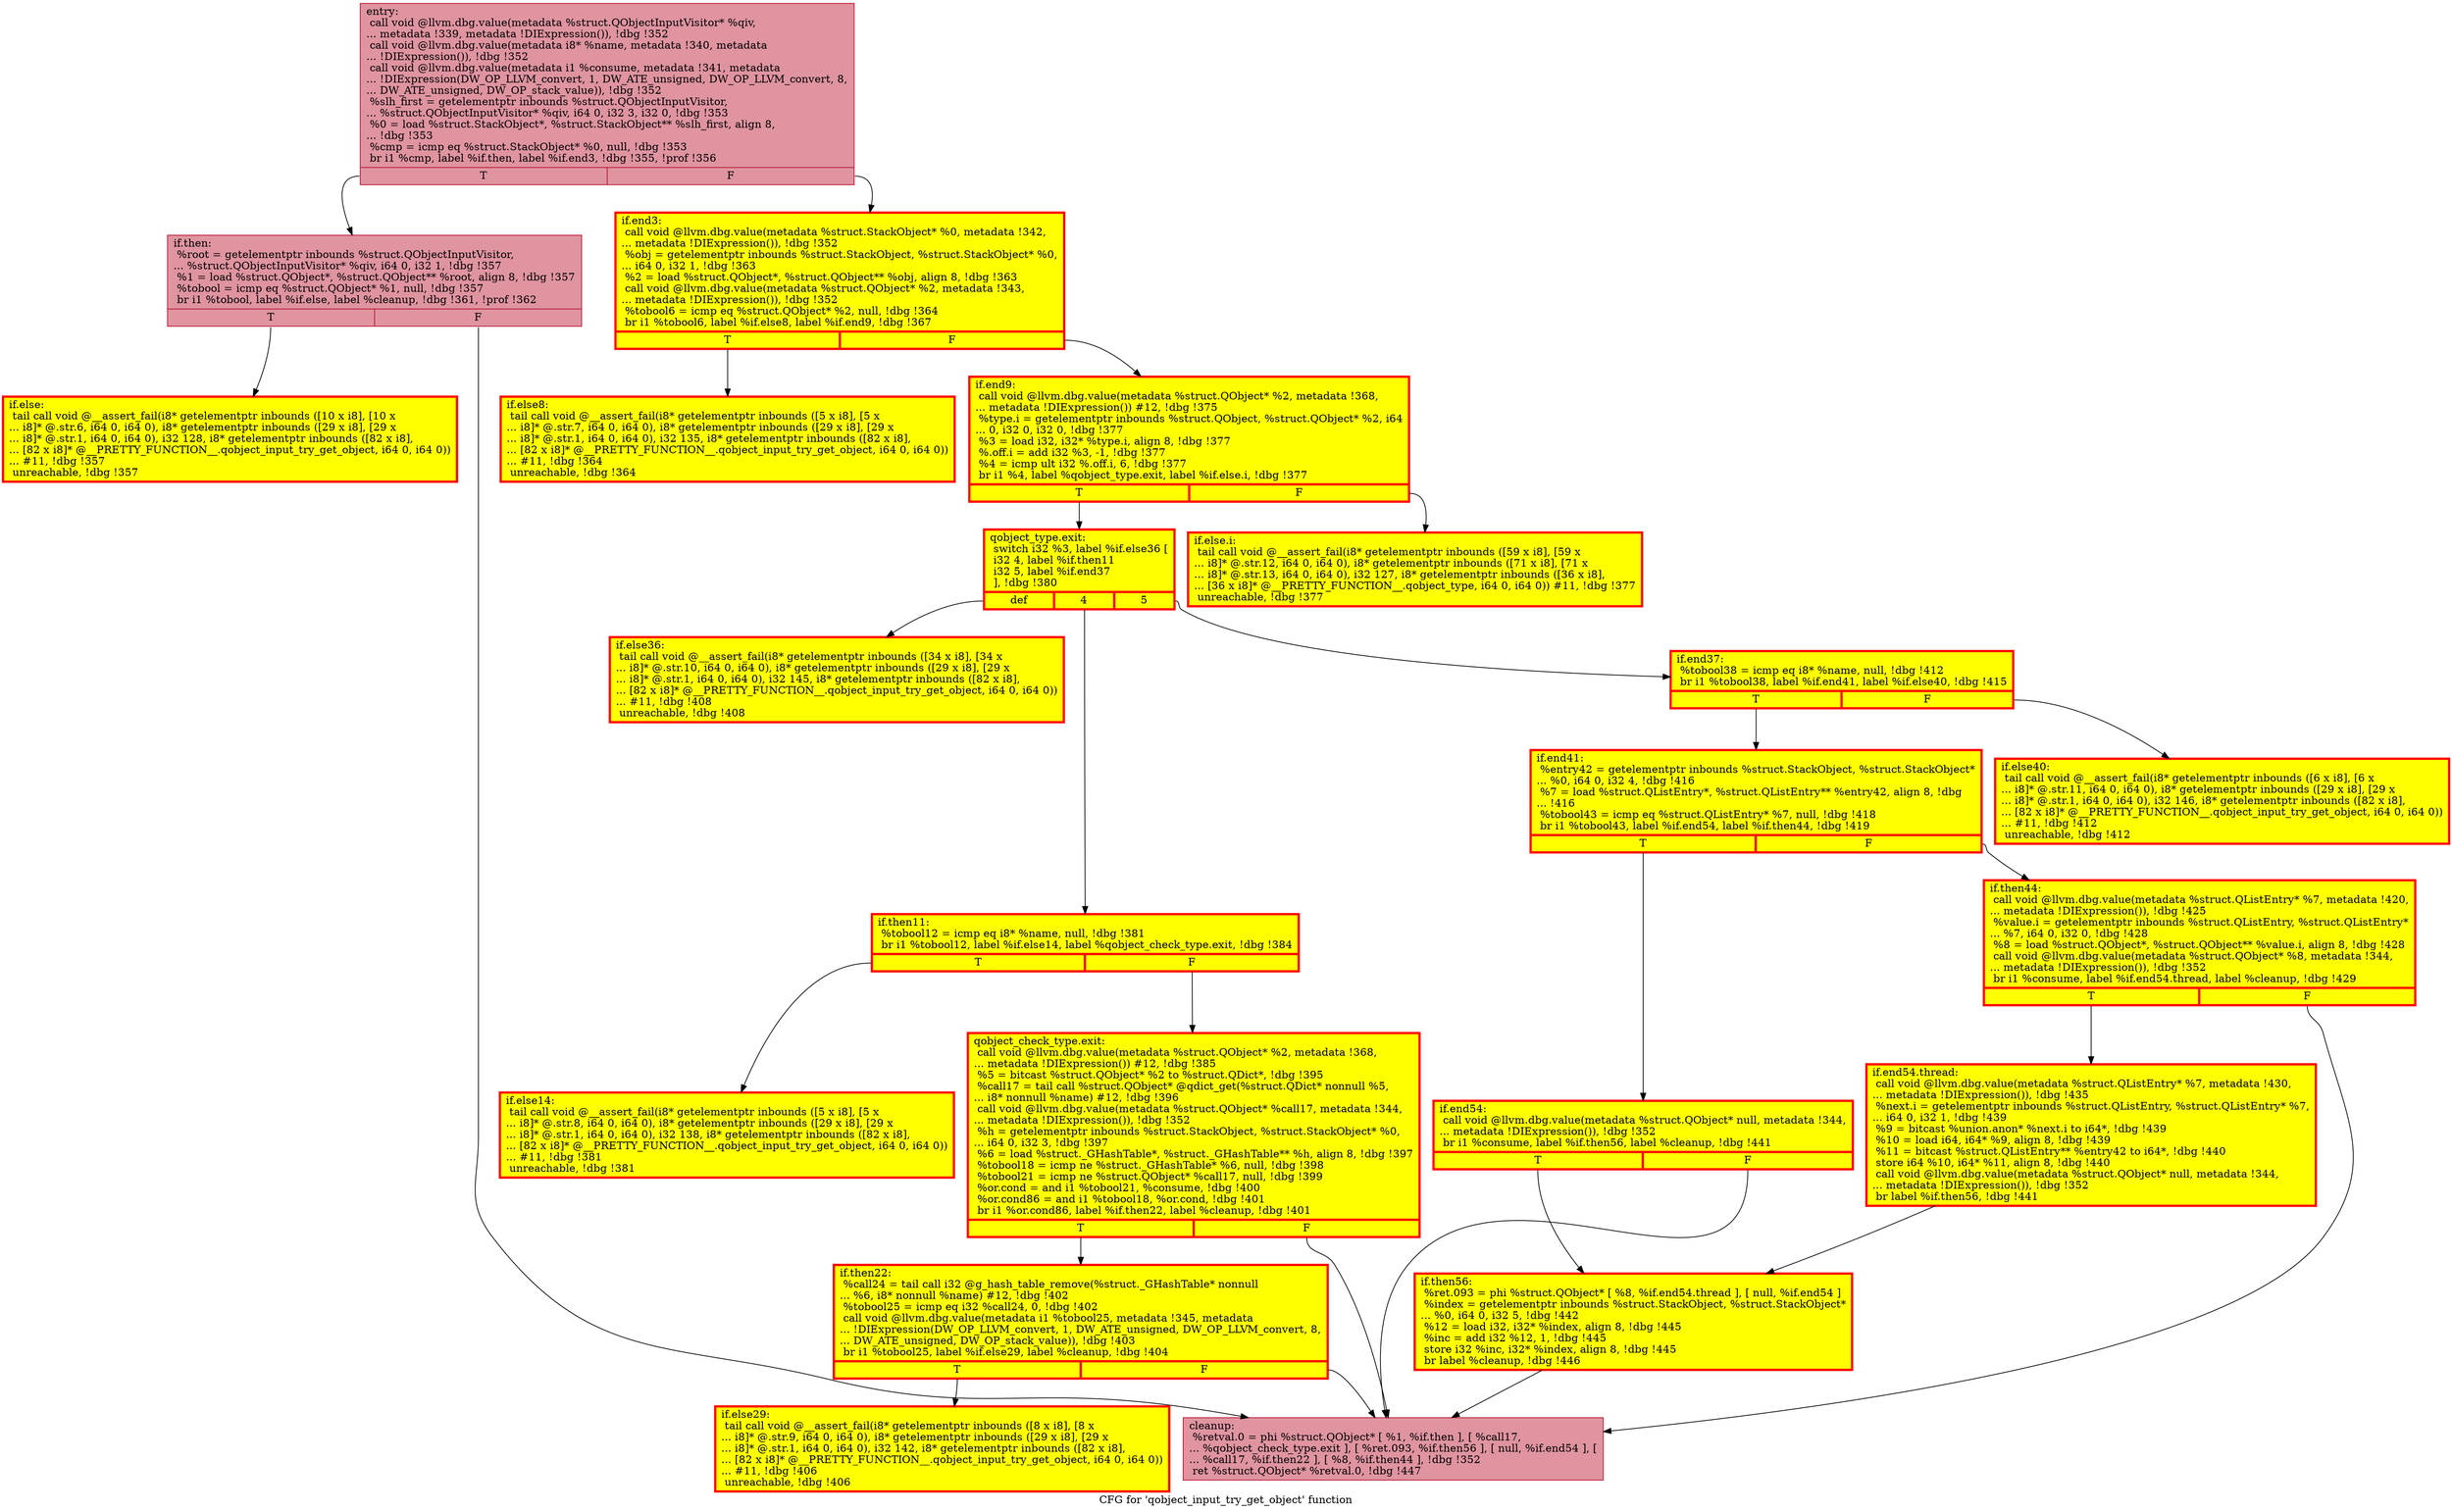 digraph "CFG for 'qobject_input_try_get_object' function" {
	label="CFG for 'qobject_input_try_get_object' function";

	Node0x561c167f5c40 [shape=record,color="#b70d28ff", style=filled, fillcolor="#b70d2870",label="{entry:\l  call void @llvm.dbg.value(metadata %struct.QObjectInputVisitor* %qiv,\l... metadata !339, metadata !DIExpression()), !dbg !352\l  call void @llvm.dbg.value(metadata i8* %name, metadata !340, metadata\l... !DIExpression()), !dbg !352\l  call void @llvm.dbg.value(metadata i1 %consume, metadata !341, metadata\l... !DIExpression(DW_OP_LLVM_convert, 1, DW_ATE_unsigned, DW_OP_LLVM_convert, 8,\l... DW_ATE_unsigned, DW_OP_stack_value)), !dbg !352\l  %slh_first = getelementptr inbounds %struct.QObjectInputVisitor,\l... %struct.QObjectInputVisitor* %qiv, i64 0, i32 3, i32 0, !dbg !353\l  %0 = load %struct.StackObject*, %struct.StackObject** %slh_first, align 8,\l... !dbg !353\l  %cmp = icmp eq %struct.StackObject* %0, null, !dbg !353\l  br i1 %cmp, label %if.then, label %if.end3, !dbg !355, !prof !356\l|{<s0>T|<s1>F}}"];
	Node0x561c167f5c40:s0 -> Node0x561c167f8230;
	Node0x561c167f5c40:s1 -> Node0x561c167f82a0;
	Node0x561c167f8230 [shape=record,color="#b70d28ff", style=filled, fillcolor="#b70d2870",label="{if.then:                                          \l  %root = getelementptr inbounds %struct.QObjectInputVisitor,\l... %struct.QObjectInputVisitor* %qiv, i64 0, i32 1, !dbg !357\l  %1 = load %struct.QObject*, %struct.QObject** %root, align 8, !dbg !357\l  %tobool = icmp eq %struct.QObject* %1, null, !dbg !357\l  br i1 %tobool, label %if.else, label %cleanup, !dbg !361, !prof !362\l|{<s0>T|<s1>F}}"];
	Node0x561c167f8230:s0 -> Node0x561c167f8a10;
	Node0x561c167f8230:s1 -> Node0x561c167f9370;
	Node0x561c167f8a10 [shape=record,penwidth=3.0, style="filled", color="red", fillcolor="yellow",label="{if.else:                                          \l  tail call void @__assert_fail(i8* getelementptr inbounds ([10 x i8], [10 x\l... i8]* @.str.6, i64 0, i64 0), i8* getelementptr inbounds ([29 x i8], [29 x\l... i8]* @.str.1, i64 0, i64 0), i32 128, i8* getelementptr inbounds ([82 x i8],\l... [82 x i8]* @__PRETTY_FUNCTION__.qobject_input_try_get_object, i64 0, i64 0))\l... #11, !dbg !357\l  unreachable, !dbg !357\l}"];
	Node0x561c167f82a0 [shape=record,penwidth=3.0, style="filled", color="red", fillcolor="yellow",label="{if.end3:                                          \l  call void @llvm.dbg.value(metadata %struct.StackObject* %0, metadata !342,\l... metadata !DIExpression()), !dbg !352\l  %obj = getelementptr inbounds %struct.StackObject, %struct.StackObject* %0,\l... i64 0, i32 1, !dbg !363\l  %2 = load %struct.QObject*, %struct.QObject** %obj, align 8, !dbg !363\l  call void @llvm.dbg.value(metadata %struct.QObject* %2, metadata !343,\l... metadata !DIExpression()), !dbg !352\l  %tobool6 = icmp eq %struct.QObject* %2, null, !dbg !364\l  br i1 %tobool6, label %if.else8, label %if.end9, !dbg !367\l|{<s0>T|<s1>F}}"];
	Node0x561c167f82a0:s0 -> Node0x561c167fa640;
	Node0x561c167f82a0:s1 -> Node0x561c167fa5d0;
	Node0x561c167fa640 [shape=record,penwidth=3.0, style="filled", color="red", fillcolor="yellow",label="{if.else8:                                         \l  tail call void @__assert_fail(i8* getelementptr inbounds ([5 x i8], [5 x\l... i8]* @.str.7, i64 0, i64 0), i8* getelementptr inbounds ([29 x i8], [29 x\l... i8]* @.str.1, i64 0, i64 0), i32 135, i8* getelementptr inbounds ([82 x i8],\l... [82 x i8]* @__PRETTY_FUNCTION__.qobject_input_try_get_object, i64 0, i64 0))\l... #11, !dbg !364\l  unreachable, !dbg !364\l}"];
	Node0x561c167fa5d0 [shape=record,penwidth=3.0, style="filled", color="red", fillcolor="yellow",label="{if.end9:                                          \l  call void @llvm.dbg.value(metadata %struct.QObject* %2, metadata !368,\l... metadata !DIExpression()) #12, !dbg !375\l  %type.i = getelementptr inbounds %struct.QObject, %struct.QObject* %2, i64\l... 0, i32 0, i32 0, !dbg !377\l  %3 = load i32, i32* %type.i, align 8, !dbg !377\l  %.off.i = add i32 %3, -1, !dbg !377\l  %4 = icmp ult i32 %.off.i, 6, !dbg !377\l  br i1 %4, label %qobject_type.exit, label %if.else.i, !dbg !377\l|{<s0>T|<s1>F}}"];
	Node0x561c167fa5d0:s0 -> Node0x561c168bec50;
	Node0x561c167fa5d0:s1 -> Node0x561c167cb9e0;
	Node0x561c167cb9e0 [shape=record,penwidth=3.0, style="filled", color="red", fillcolor="yellow",label="{if.else.i:                                        \l  tail call void @__assert_fail(i8* getelementptr inbounds ([59 x i8], [59 x\l... i8]* @.str.12, i64 0, i64 0), i8* getelementptr inbounds ([71 x i8], [71 x\l... i8]* @.str.13, i64 0, i64 0), i32 127, i8* getelementptr inbounds ([36 x i8],\l... [36 x i8]* @__PRETTY_FUNCTION__.qobject_type, i64 0, i64 0)) #11, !dbg !377\l  unreachable, !dbg !377\l}"];
	Node0x561c168bec50 [shape=record,penwidth=3.0, style="filled", color="red", fillcolor="yellow",label="{qobject_type.exit:                                \l  switch i32 %3, label %if.else36 [\l    i32 4, label %if.then11\l    i32 5, label %if.end37\l  ], !dbg !380\l|{<s0>def|<s1>4|<s2>5}}"];
	Node0x561c168bec50:s0 -> Node0x561c16800680;
	Node0x561c168bec50:s1 -> Node0x561c167faec0;
	Node0x561c168bec50:s2 -> Node0x561c16800630;
	Node0x561c167faec0 [shape=record,penwidth=3.0, style="filled", color="red", fillcolor="yellow",label="{if.then11:                                        \l  %tobool12 = icmp eq i8* %name, null, !dbg !381\l  br i1 %tobool12, label %if.else14, label %qobject_check_type.exit, !dbg !384\l|{<s0>T|<s1>F}}"];
	Node0x561c167faec0:s0 -> Node0x561c167dfaf0;
	Node0x561c167faec0:s1 -> Node0x561c16812c60;
	Node0x561c167dfaf0 [shape=record,penwidth=3.0, style="filled", color="red", fillcolor="yellow",label="{if.else14:                                        \l  tail call void @__assert_fail(i8* getelementptr inbounds ([5 x i8], [5 x\l... i8]* @.str.8, i64 0, i64 0), i8* getelementptr inbounds ([29 x i8], [29 x\l... i8]* @.str.1, i64 0, i64 0), i32 138, i8* getelementptr inbounds ([82 x i8],\l... [82 x i8]* @__PRETTY_FUNCTION__.qobject_input_try_get_object, i64 0, i64 0))\l... #11, !dbg !381\l  unreachable, !dbg !381\l}"];
	Node0x561c16812c60 [shape=record,penwidth=3.0, style="filled", color="red", fillcolor="yellow",label="{qobject_check_type.exit:                          \l  call void @llvm.dbg.value(metadata %struct.QObject* %2, metadata !368,\l... metadata !DIExpression()) #12, !dbg !385\l  %5 = bitcast %struct.QObject* %2 to %struct.QDict*, !dbg !395\l  %call17 = tail call %struct.QObject* @qdict_get(%struct.QDict* nonnull %5,\l... i8* nonnull %name) #12, !dbg !396\l  call void @llvm.dbg.value(metadata %struct.QObject* %call17, metadata !344,\l... metadata !DIExpression()), !dbg !352\l  %h = getelementptr inbounds %struct.StackObject, %struct.StackObject* %0,\l... i64 0, i32 3, !dbg !397\l  %6 = load %struct._GHashTable*, %struct._GHashTable** %h, align 8, !dbg !397\l  %tobool18 = icmp ne %struct._GHashTable* %6, null, !dbg !398\l  %tobool21 = icmp ne %struct.QObject* %call17, null, !dbg !399\l  %or.cond = and i1 %tobool21, %consume, !dbg !400\l  %or.cond86 = and i1 %tobool18, %or.cond, !dbg !401\l  br i1 %or.cond86, label %if.then22, label %cleanup, !dbg !401\l|{<s0>T|<s1>F}}"];
	Node0x561c16812c60:s0 -> Node0x561c167e0170;
	Node0x561c16812c60:s1 -> Node0x561c167f9370;
	Node0x561c167e0170 [shape=record,penwidth=3.0, style="filled", color="red", fillcolor="yellow",label="{if.then22:                                        \l  %call24 = tail call i32 @g_hash_table_remove(%struct._GHashTable* nonnull\l... %6, i8* nonnull %name) #12, !dbg !402\l  %tobool25 = icmp eq i32 %call24, 0, !dbg !402\l  call void @llvm.dbg.value(metadata i1 %tobool25, metadata !345, metadata\l... !DIExpression(DW_OP_LLVM_convert, 1, DW_ATE_unsigned, DW_OP_LLVM_convert, 8,\l... DW_ATE_unsigned, DW_OP_stack_value)), !dbg !403\l  br i1 %tobool25, label %if.else29, label %cleanup, !dbg !404\l|{<s0>T|<s1>F}}"];
	Node0x561c167e0170:s0 -> Node0x561c167ffcb0;
	Node0x561c167e0170:s1 -> Node0x561c167f9370;
	Node0x561c167ffcb0 [shape=record,penwidth=3.0, style="filled", color="red", fillcolor="yellow",label="{if.else29:                                        \l  tail call void @__assert_fail(i8* getelementptr inbounds ([8 x i8], [8 x\l... i8]* @.str.9, i64 0, i64 0), i8* getelementptr inbounds ([29 x i8], [29 x\l... i8]* @.str.1, i64 0, i64 0), i32 142, i8* getelementptr inbounds ([82 x i8],\l... [82 x i8]* @__PRETTY_FUNCTION__.qobject_input_try_get_object, i64 0, i64 0))\l... #11, !dbg !406\l  unreachable, !dbg !406\l}"];
	Node0x561c16800680 [shape=record,penwidth=3.0, style="filled", color="red", fillcolor="yellow",label="{if.else36:                                        \l  tail call void @__assert_fail(i8* getelementptr inbounds ([34 x i8], [34 x\l... i8]* @.str.10, i64 0, i64 0), i8* getelementptr inbounds ([29 x i8], [29 x\l... i8]* @.str.1, i64 0, i64 0), i32 145, i8* getelementptr inbounds ([82 x i8],\l... [82 x i8]* @__PRETTY_FUNCTION__.qobject_input_try_get_object, i64 0, i64 0))\l... #11, !dbg !408\l  unreachable, !dbg !408\l}"];
	Node0x561c16800630 [shape=record,penwidth=3.0, style="filled", color="red", fillcolor="yellow",label="{if.end37:                                         \l  %tobool38 = icmp eq i8* %name, null, !dbg !412\l  br i1 %tobool38, label %if.end41, label %if.else40, !dbg !415\l|{<s0>T|<s1>F}}"];
	Node0x561c16800630:s0 -> Node0x561c16800e50;
	Node0x561c16800630:s1 -> Node0x561c16800ea0;
	Node0x561c16800ea0 [shape=record,penwidth=3.0, style="filled", color="red", fillcolor="yellow",label="{if.else40:                                        \l  tail call void @__assert_fail(i8* getelementptr inbounds ([6 x i8], [6 x\l... i8]* @.str.11, i64 0, i64 0), i8* getelementptr inbounds ([29 x i8], [29 x\l... i8]* @.str.1, i64 0, i64 0), i32 146, i8* getelementptr inbounds ([82 x i8],\l... [82 x i8]* @__PRETTY_FUNCTION__.qobject_input_try_get_object, i64 0, i64 0))\l... #11, !dbg !412\l  unreachable, !dbg !412\l}"];
	Node0x561c16800e50 [shape=record,penwidth=3.0, style="filled", color="red", fillcolor="yellow",label="{if.end41:                                         \l  %entry42 = getelementptr inbounds %struct.StackObject, %struct.StackObject*\l... %0, i64 0, i32 4, !dbg !416\l  %7 = load %struct.QListEntry*, %struct.QListEntry** %entry42, align 8, !dbg\l... !416\l  %tobool43 = icmp eq %struct.QListEntry* %7, null, !dbg !418\l  br i1 %tobool43, label %if.end54, label %if.then44, !dbg !419\l|{<s0>T|<s1>F}}"];
	Node0x561c16800e50:s0 -> Node0x561c168015d0;
	Node0x561c16800e50:s1 -> Node0x561c168014e0;
	Node0x561c168014e0 [shape=record,penwidth=3.0, style="filled", color="red", fillcolor="yellow",label="{if.then44:                                        \l  call void @llvm.dbg.value(metadata %struct.QListEntry* %7, metadata !420,\l... metadata !DIExpression()), !dbg !425\l  %value.i = getelementptr inbounds %struct.QListEntry, %struct.QListEntry*\l... %7, i64 0, i32 0, !dbg !428\l  %8 = load %struct.QObject*, %struct.QObject** %value.i, align 8, !dbg !428\l  call void @llvm.dbg.value(metadata %struct.QObject* %8, metadata !344,\l... metadata !DIExpression()), !dbg !352\l  br i1 %consume, label %if.end54.thread, label %cleanup, !dbg !429\l|{<s0>T|<s1>F}}"];
	Node0x561c168014e0:s0 -> Node0x561c167c89c0;
	Node0x561c168014e0:s1 -> Node0x561c167f9370;
	Node0x561c167c89c0 [shape=record,penwidth=3.0, style="filled", color="red", fillcolor="yellow",label="{if.end54.thread:                                  \l  call void @llvm.dbg.value(metadata %struct.QListEntry* %7, metadata !430,\l... metadata !DIExpression()), !dbg !435\l  %next.i = getelementptr inbounds %struct.QListEntry, %struct.QListEntry* %7,\l... i64 0, i32 1, !dbg !439\l  %9 = bitcast %union.anon* %next.i to i64*, !dbg !439\l  %10 = load i64, i64* %9, align 8, !dbg !439\l  %11 = bitcast %struct.QListEntry** %entry42 to i64*, !dbg !440\l  store i64 %10, i64* %11, align 8, !dbg !440\l  call void @llvm.dbg.value(metadata %struct.QObject* null, metadata !344,\l... metadata !DIExpression()), !dbg !352\l  br label %if.then56, !dbg !441\l}"];
	Node0x561c167c89c0 -> Node0x561c167332d0;
	Node0x561c168015d0 [shape=record,penwidth=3.0, style="filled", color="red", fillcolor="yellow",label="{if.end54:                                         \l  call void @llvm.dbg.value(metadata %struct.QObject* null, metadata !344,\l... metadata !DIExpression()), !dbg !352\l  br i1 %consume, label %if.then56, label %cleanup, !dbg !441\l|{<s0>T|<s1>F}}"];
	Node0x561c168015d0:s0 -> Node0x561c167332d0;
	Node0x561c168015d0:s1 -> Node0x561c167f9370;
	Node0x561c167332d0 [shape=record,penwidth=3.0, style="filled", color="red", fillcolor="yellow",label="{if.then56:                                        \l  %ret.093 = phi %struct.QObject* [ %8, %if.end54.thread ], [ null, %if.end54 ]\l  %index = getelementptr inbounds %struct.StackObject, %struct.StackObject*\l... %0, i64 0, i32 5, !dbg !442\l  %12 = load i32, i32* %index, align 8, !dbg !445\l  %inc = add i32 %12, 1, !dbg !445\l  store i32 %inc, i32* %index, align 8, !dbg !445\l  br label %cleanup, !dbg !446\l}"];
	Node0x561c167332d0 -> Node0x561c167f9370;
	Node0x561c167f9370 [shape=record,color="#b70d28ff", style=filled, fillcolor="#b70d2870",label="{cleanup:                                          \l  %retval.0 = phi %struct.QObject* [ %1, %if.then ], [ %call17,\l... %qobject_check_type.exit ], [ %ret.093, %if.then56 ], [ null, %if.end54 ], [\l... %call17, %if.then22 ], [ %8, %if.then44 ], !dbg !352\l  ret %struct.QObject* %retval.0, !dbg !447\l}"];
}
